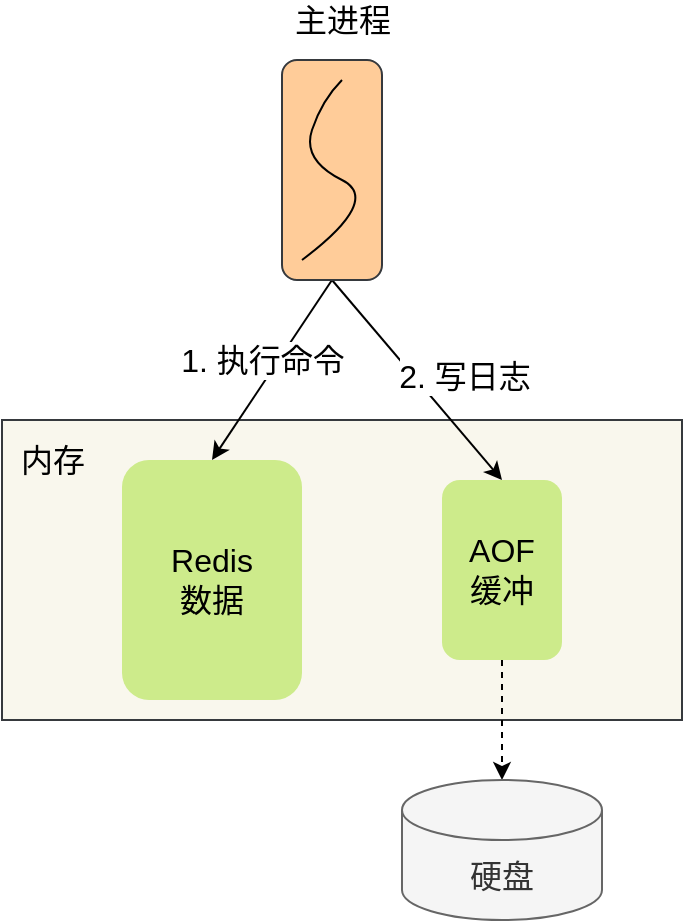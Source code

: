 <mxfile version="14.6.11" type="github">
  <diagram id="aGwH4Oac2PAKLjdeeC-v" name="第 1 页">
    <mxGraphModel dx="946" dy="828" grid="1" gridSize="10" guides="1" tooltips="1" connect="1" arrows="1" fold="1" page="1" pageScale="1" pageWidth="827" pageHeight="1169" math="0" shadow="0">
      <root>
        <mxCell id="0" />
        <mxCell id="1" parent="0" />
        <mxCell id="aEa0rDc-IlXPrKh5FmFm-14" value="" style="rounded=0;whiteSpace=wrap;html=1;fontSize=16;fillColor=#f9f7ed;strokeColor=#36393d;" vertex="1" parent="1">
          <mxGeometry x="30" y="270" width="340" height="150" as="geometry" />
        </mxCell>
        <mxCell id="aEa0rDc-IlXPrKh5FmFm-12" value="1. 执行命令" style="edgeStyle=none;rounded=0;orthogonalLoop=1;jettySize=auto;html=1;entryX=0.5;entryY=0;entryDx=0;entryDy=0;endArrow=classic;endFill=1;exitX=0.5;exitY=1;exitDx=0;exitDy=0;fontSize=16;" edge="1" parent="1" source="aEa0rDc-IlXPrKh5FmFm-1" target="aEa0rDc-IlXPrKh5FmFm-6">
          <mxGeometry x="-0.026" y="-7" relative="1" as="geometry">
            <mxPoint as="offset" />
          </mxGeometry>
        </mxCell>
        <mxCell id="aEa0rDc-IlXPrKh5FmFm-13" value="2. 写日志" style="edgeStyle=none;rounded=0;orthogonalLoop=1;jettySize=auto;html=1;entryX=0.5;entryY=0;entryDx=0;entryDy=0;endArrow=classic;endFill=1;exitX=0.5;exitY=1;exitDx=0;exitDy=0;fontSize=16;" edge="1" parent="1" source="aEa0rDc-IlXPrKh5FmFm-1" target="aEa0rDc-IlXPrKh5FmFm-7">
          <mxGeometry x="0.206" y="19" relative="1" as="geometry">
            <mxPoint as="offset" />
          </mxGeometry>
        </mxCell>
        <mxCell id="aEa0rDc-IlXPrKh5FmFm-1" value="" style="rounded=1;whiteSpace=wrap;html=1;fontSize=16;fillColor=#ffcc99;strokeColor=#36393d;" vertex="1" parent="1">
          <mxGeometry x="170" y="90" width="50" height="110" as="geometry" />
        </mxCell>
        <mxCell id="aEa0rDc-IlXPrKh5FmFm-2" value="主进程" style="text;html=1;align=center;verticalAlign=middle;resizable=0;points=[];autosize=1;strokeColor=none;fontSize=16;" vertex="1" parent="1">
          <mxGeometry x="170" y="60" width="60" height="20" as="geometry" />
        </mxCell>
        <mxCell id="aEa0rDc-IlXPrKh5FmFm-4" value="" style="curved=1;endArrow=none;html=1;endFill=0;fontSize=16;" edge="1" parent="1">
          <mxGeometry width="50" height="50" relative="1" as="geometry">
            <mxPoint x="180" y="190" as="sourcePoint" />
            <mxPoint x="200" y="100" as="targetPoint" />
            <Array as="points">
              <mxPoint x="220" y="160" />
              <mxPoint x="180" y="140" />
              <mxPoint x="190" y="110" />
            </Array>
          </mxGeometry>
        </mxCell>
        <mxCell id="aEa0rDc-IlXPrKh5FmFm-6" value="Redis&lt;br style=&quot;font-size: 16px;&quot;&gt;数据" style="rounded=1;whiteSpace=wrap;html=1;fillColor=#cdeb8b;strokeColor=none;fontSize=16;" vertex="1" parent="1">
          <mxGeometry x="90" y="290" width="90" height="120" as="geometry" />
        </mxCell>
        <mxCell id="aEa0rDc-IlXPrKh5FmFm-20" style="edgeStyle=none;rounded=0;orthogonalLoop=1;jettySize=auto;html=1;entryX=0.5;entryY=0;entryDx=0;entryDy=0;entryPerimeter=0;fontSize=16;endArrow=classic;endFill=1;dashed=1;" edge="1" parent="1" source="aEa0rDc-IlXPrKh5FmFm-7" target="aEa0rDc-IlXPrKh5FmFm-9">
          <mxGeometry relative="1" as="geometry" />
        </mxCell>
        <mxCell id="aEa0rDc-IlXPrKh5FmFm-7" value="AOF&lt;br style=&quot;font-size: 16px;&quot;&gt;缓冲" style="rounded=1;whiteSpace=wrap;html=1;fillColor=#cdeb8b;strokeColor=none;fontSize=16;" vertex="1" parent="1">
          <mxGeometry x="250" y="300" width="60" height="90" as="geometry" />
        </mxCell>
        <mxCell id="aEa0rDc-IlXPrKh5FmFm-9" value="硬盘" style="shape=cylinder3;whiteSpace=wrap;html=1;boundedLbl=1;backgroundOutline=1;size=15;fillColor=#f5f5f5;strokeColor=#666666;fontColor=#333333;fontSize=16;" vertex="1" parent="1">
          <mxGeometry x="230" y="450" width="100" height="70" as="geometry" />
        </mxCell>
        <mxCell id="aEa0rDc-IlXPrKh5FmFm-15" value="内存" style="text;html=1;align=center;verticalAlign=middle;resizable=0;points=[];autosize=1;strokeColor=none;fontSize=16;" vertex="1" parent="1">
          <mxGeometry x="30" y="280" width="50" height="20" as="geometry" />
        </mxCell>
      </root>
    </mxGraphModel>
  </diagram>
</mxfile>
